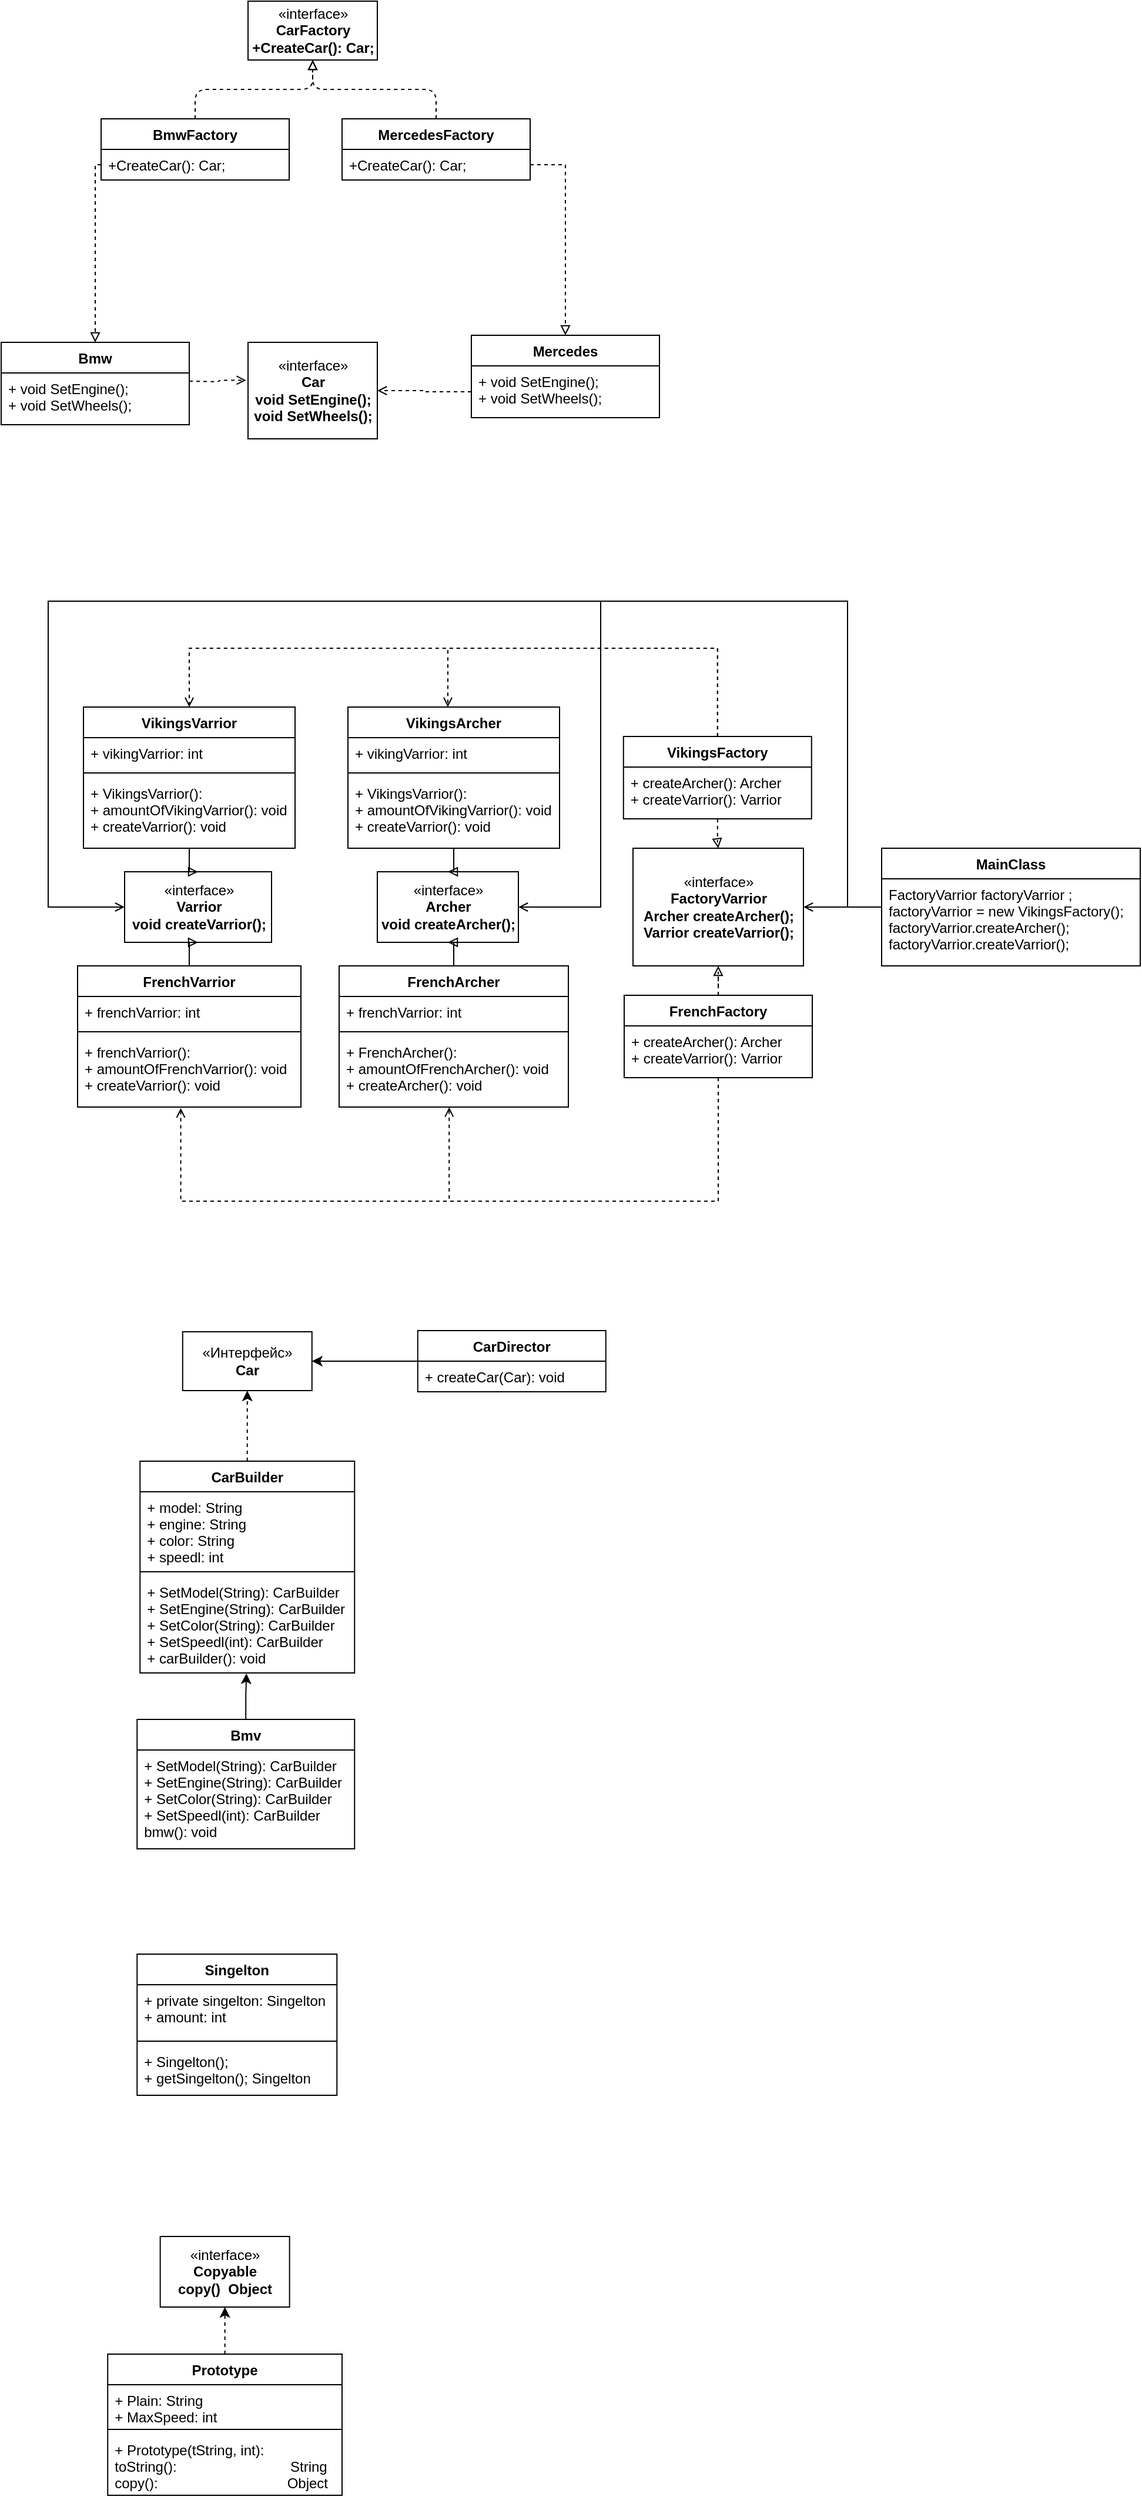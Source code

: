 <mxfile version="15.3.1" type="github">
  <diagram id="Kxp6poQEY132oB3bIeXi" name="Page-1">
    <mxGraphModel dx="1422" dy="762" grid="1" gridSize="10" guides="1" tooltips="1" connect="1" arrows="1" fold="1" page="1" pageScale="1" pageWidth="1169" pageHeight="827" math="0" shadow="0">
      <root>
        <mxCell id="0" />
        <mxCell id="1" parent="0" />
        <mxCell id="DUCGy1akX-EQCA6GD_6j-115" value="" style="group" parent="1" vertex="1" connectable="0">
          <mxGeometry x="100" y="60" width="560" height="430" as="geometry" />
        </mxCell>
        <mxCell id="DUCGy1akX-EQCA6GD_6j-87" value="«interface»&lt;br&gt;&lt;b&gt;CarFactory&lt;br&gt;+CreateCar(): Car;&lt;br&gt;&lt;/b&gt;" style="html=1;" parent="DUCGy1akX-EQCA6GD_6j-115" vertex="1">
          <mxGeometry x="150" width="110" height="50" as="geometry" />
        </mxCell>
        <mxCell id="DUCGy1akX-EQCA6GD_6j-110" style="edgeStyle=orthogonalEdgeStyle;rounded=1;orthogonalLoop=1;jettySize=auto;html=1;entryX=0.5;entryY=1;entryDx=0;entryDy=0;dashed=1;endArrow=block;endFill=0;" parent="DUCGy1akX-EQCA6GD_6j-115" source="DUCGy1akX-EQCA6GD_6j-88" target="DUCGy1akX-EQCA6GD_6j-87" edge="1">
          <mxGeometry relative="1" as="geometry" />
        </mxCell>
        <mxCell id="DUCGy1akX-EQCA6GD_6j-88" value="BmwFactory" style="swimlane;fontStyle=1;align=center;verticalAlign=top;childLayout=stackLayout;horizontal=1;startSize=26;horizontalStack=0;resizeParent=1;resizeParentMax=0;resizeLast=0;collapsible=1;marginBottom=0;" parent="DUCGy1akX-EQCA6GD_6j-115" vertex="1">
          <mxGeometry x="25" y="100" width="160" height="52" as="geometry">
            <mxRectangle x="25" y="100" width="100" height="26" as="alternateBounds" />
          </mxGeometry>
        </mxCell>
        <mxCell id="DUCGy1akX-EQCA6GD_6j-91" value="+CreateCar(): Car;" style="text;strokeColor=none;fillColor=none;align=left;verticalAlign=top;spacingLeft=4;spacingRight=4;overflow=hidden;rotatable=0;points=[[0,0.5],[1,0.5]];portConstraint=eastwest;" parent="DUCGy1akX-EQCA6GD_6j-88" vertex="1">
          <mxGeometry y="26" width="160" height="26" as="geometry" />
        </mxCell>
        <mxCell id="DUCGy1akX-EQCA6GD_6j-109" style="edgeStyle=orthogonalEdgeStyle;rounded=1;orthogonalLoop=1;jettySize=auto;html=1;dashed=1;endArrow=block;endFill=0;" parent="DUCGy1akX-EQCA6GD_6j-115" source="DUCGy1akX-EQCA6GD_6j-92" target="DUCGy1akX-EQCA6GD_6j-87" edge="1">
          <mxGeometry relative="1" as="geometry" />
        </mxCell>
        <mxCell id="DUCGy1akX-EQCA6GD_6j-92" value="MercedesFactory" style="swimlane;fontStyle=1;align=center;verticalAlign=top;childLayout=stackLayout;horizontal=1;startSize=26;horizontalStack=0;resizeParent=1;resizeParentMax=0;resizeLast=0;collapsible=1;marginBottom=0;" parent="DUCGy1akX-EQCA6GD_6j-115" vertex="1">
          <mxGeometry x="230" y="100" width="160" height="52" as="geometry" />
        </mxCell>
        <mxCell id="DUCGy1akX-EQCA6GD_6j-95" value="+CreateCar(): Car;" style="text;strokeColor=none;fillColor=none;align=left;verticalAlign=top;spacingLeft=4;spacingRight=4;overflow=hidden;rotatable=0;points=[[0,0.5],[1,0.5]];portConstraint=eastwest;" parent="DUCGy1akX-EQCA6GD_6j-92" vertex="1">
          <mxGeometry y="26" width="160" height="26" as="geometry" />
        </mxCell>
        <mxCell id="DUCGy1akX-EQCA6GD_6j-96" value="Bmw" style="swimlane;fontStyle=1;align=center;verticalAlign=top;childLayout=stackLayout;horizontal=1;startSize=26;horizontalStack=0;resizeParent=1;resizeParentMax=0;resizeLast=0;collapsible=1;marginBottom=0;" parent="DUCGy1akX-EQCA6GD_6j-115" vertex="1">
          <mxGeometry x="-60" y="290" width="160" height="70" as="geometry" />
        </mxCell>
        <mxCell id="DUCGy1akX-EQCA6GD_6j-99" value="+ void SetEngine();&#xa;+ void SetWheels();" style="text;strokeColor=none;fillColor=none;align=left;verticalAlign=top;spacingLeft=4;spacingRight=4;overflow=hidden;rotatable=0;points=[[0,0.5],[1,0.5]];portConstraint=eastwest;" parent="DUCGy1akX-EQCA6GD_6j-96" vertex="1">
          <mxGeometry y="26" width="160" height="44" as="geometry" />
        </mxCell>
        <mxCell id="DUCGy1akX-EQCA6GD_6j-104" value="«interface»&lt;br&gt;&lt;b&gt;Car&lt;br&gt;void SetEngine();&lt;br&gt;&lt;/b&gt;&lt;b&gt;void SetWheels();&lt;br&gt;&lt;/b&gt;" style="html=1;" parent="DUCGy1akX-EQCA6GD_6j-115" vertex="1">
          <mxGeometry x="150" y="290" width="110" height="82" as="geometry" />
        </mxCell>
        <mxCell id="DUCGy1akX-EQCA6GD_6j-107" style="edgeStyle=orthogonalEdgeStyle;rounded=1;orthogonalLoop=1;jettySize=auto;html=1;entryX=-0.015;entryY=0.393;entryDx=0;entryDy=0;entryPerimeter=0;dashed=1;endArrow=open;endFill=0;" parent="DUCGy1akX-EQCA6GD_6j-115" target="DUCGy1akX-EQCA6GD_6j-104" edge="1">
          <mxGeometry relative="1" as="geometry">
            <mxPoint x="100" y="323" as="sourcePoint" />
          </mxGeometry>
        </mxCell>
        <mxCell id="8ZRqN8sI5yspYNJ6K8ML-2" style="edgeStyle=orthogonalEdgeStyle;rounded=0;orthogonalLoop=1;jettySize=auto;html=1;dashed=1;endArrow=block;endFill=0;" edge="1" parent="DUCGy1akX-EQCA6GD_6j-115" target="DUCGy1akX-EQCA6GD_6j-100">
          <mxGeometry relative="1" as="geometry">
            <mxPoint x="390" y="139" as="sourcePoint" />
            <Array as="points">
              <mxPoint x="420" y="139" />
            </Array>
          </mxGeometry>
        </mxCell>
        <mxCell id="8ZRqN8sI5yspYNJ6K8ML-3" style="edgeStyle=orthogonalEdgeStyle;rounded=0;orthogonalLoop=1;jettySize=auto;html=1;dashed=1;endArrow=block;endFill=0;entryX=0.5;entryY=0;entryDx=0;entryDy=0;" edge="1" parent="DUCGy1akX-EQCA6GD_6j-115" target="DUCGy1akX-EQCA6GD_6j-96">
          <mxGeometry relative="1" as="geometry">
            <mxPoint x="25" y="139" as="sourcePoint" />
            <Array as="points">
              <mxPoint x="20" y="139" />
            </Array>
          </mxGeometry>
        </mxCell>
        <mxCell id="DUCGy1akX-EQCA6GD_6j-100" value="Mercedes" style="swimlane;fontStyle=1;align=center;verticalAlign=top;childLayout=stackLayout;horizontal=1;startSize=26;horizontalStack=0;resizeParent=1;resizeParentMax=0;resizeLast=0;collapsible=1;marginBottom=0;" parent="DUCGy1akX-EQCA6GD_6j-115" vertex="1">
          <mxGeometry x="340" y="284" width="160" height="70" as="geometry" />
        </mxCell>
        <mxCell id="DUCGy1akX-EQCA6GD_6j-103" value="+ void SetEngine();&#xa;+ void SetWheels();" style="text;strokeColor=none;fillColor=none;align=left;verticalAlign=top;spacingLeft=4;spacingRight=4;overflow=hidden;rotatable=0;points=[[0,0.5],[1,0.5]];portConstraint=eastwest;" parent="DUCGy1akX-EQCA6GD_6j-100" vertex="1">
          <mxGeometry y="26" width="160" height="44" as="geometry" />
        </mxCell>
        <mxCell id="8ZRqN8sI5yspYNJ6K8ML-17" style="edgeStyle=orthogonalEdgeStyle;rounded=0;orthogonalLoop=1;jettySize=auto;html=1;dashed=1;endArrow=open;endFill=0;" edge="1" parent="DUCGy1akX-EQCA6GD_6j-115" source="DUCGy1akX-EQCA6GD_6j-103" target="DUCGy1akX-EQCA6GD_6j-104">
          <mxGeometry relative="1" as="geometry" />
        </mxCell>
        <mxCell id="yXg3MDsQeuZ9VUyfZlRp-29" value="" style="group" parent="1" vertex="1" connectable="0">
          <mxGeometry x="155.63" y="1190" width="398.75" height="440.5" as="geometry" />
        </mxCell>
        <mxCell id="yXg3MDsQeuZ9VUyfZlRp-1" value="&lt;font style=&quot;vertical-align: inherit&quot;&gt;&lt;font style=&quot;vertical-align: inherit&quot;&gt;«Интерфейс» &lt;/font&gt;&lt;/font&gt;&lt;br&gt;&lt;b&gt;&lt;font style=&quot;vertical-align: inherit&quot;&gt;&lt;font style=&quot;vertical-align: inherit&quot;&gt;Car&lt;/font&gt;&lt;/font&gt;&lt;/b&gt;" style="html=1;" parent="yXg3MDsQeuZ9VUyfZlRp-29" vertex="1">
          <mxGeometry x="38.75" y="1" width="110" height="50" as="geometry" />
        </mxCell>
        <mxCell id="yXg3MDsQeuZ9VUyfZlRp-16" style="edgeStyle=orthogonalEdgeStyle;rounded=0;orthogonalLoop=1;jettySize=auto;html=1;entryX=0.5;entryY=1;entryDx=0;entryDy=0;dashed=1;" parent="yXg3MDsQeuZ9VUyfZlRp-29" source="yXg3MDsQeuZ9VUyfZlRp-12" target="yXg3MDsQeuZ9VUyfZlRp-1" edge="1">
          <mxGeometry relative="1" as="geometry" />
        </mxCell>
        <mxCell id="yXg3MDsQeuZ9VUyfZlRp-12" value="CarBuilder" style="swimlane;fontStyle=1;align=center;verticalAlign=top;childLayout=stackLayout;horizontal=1;startSize=26;horizontalStack=0;resizeParent=1;resizeParentMax=0;resizeLast=0;collapsible=1;marginBottom=0;" parent="yXg3MDsQeuZ9VUyfZlRp-29" vertex="1">
          <mxGeometry x="2.5" y="111" width="182.5" height="180" as="geometry" />
        </mxCell>
        <mxCell id="yXg3MDsQeuZ9VUyfZlRp-13" value="+ model: String&#xa;+ engine: String&#xa;+ color: String&#xa;+ speedl: int" style="text;strokeColor=none;fillColor=none;align=left;verticalAlign=top;spacingLeft=4;spacingRight=4;overflow=hidden;rotatable=0;points=[[0,0.5],[1,0.5]];portConstraint=eastwest;" parent="yXg3MDsQeuZ9VUyfZlRp-12" vertex="1">
          <mxGeometry y="26" width="182.5" height="64" as="geometry" />
        </mxCell>
        <mxCell id="yXg3MDsQeuZ9VUyfZlRp-14" value="" style="line;strokeWidth=1;fillColor=none;align=left;verticalAlign=middle;spacingTop=-1;spacingLeft=3;spacingRight=3;rotatable=0;labelPosition=right;points=[];portConstraint=eastwest;" parent="yXg3MDsQeuZ9VUyfZlRp-12" vertex="1">
          <mxGeometry y="90" width="182.5" height="8" as="geometry" />
        </mxCell>
        <mxCell id="yXg3MDsQeuZ9VUyfZlRp-15" value="+ SetModel(String): CarBuilder&#xa;+ SetEngine(String): CarBuilder&#xa;+ SetColor(String): CarBuilder&#xa;+ SetSpeedl(int): CarBuilder&#xa;+ carBuilder(): void" style="text;strokeColor=none;fillColor=none;align=left;verticalAlign=top;spacingLeft=4;spacingRight=4;overflow=hidden;rotatable=0;points=[[0,0.5],[1,0.5]];portConstraint=eastwest;" parent="yXg3MDsQeuZ9VUyfZlRp-12" vertex="1">
          <mxGeometry y="98" width="182.5" height="82" as="geometry" />
        </mxCell>
        <mxCell id="yXg3MDsQeuZ9VUyfZlRp-22" style="edgeStyle=orthogonalEdgeStyle;rounded=0;orthogonalLoop=1;jettySize=auto;html=1;entryX=0.496;entryY=1.005;entryDx=0;entryDy=0;entryPerimeter=0;" parent="yXg3MDsQeuZ9VUyfZlRp-29" source="yXg3MDsQeuZ9VUyfZlRp-17" target="yXg3MDsQeuZ9VUyfZlRp-15" edge="1">
          <mxGeometry relative="1" as="geometry" />
        </mxCell>
        <mxCell id="yXg3MDsQeuZ9VUyfZlRp-17" value="Bmv" style="swimlane;fontStyle=1;align=center;verticalAlign=top;childLayout=stackLayout;horizontal=1;startSize=26;horizontalStack=0;resizeParent=1;resizeParentMax=0;resizeLast=0;collapsible=1;marginBottom=0;" parent="yXg3MDsQeuZ9VUyfZlRp-29" vertex="1">
          <mxGeometry y="330.5" width="185" height="110" as="geometry" />
        </mxCell>
        <mxCell id="yXg3MDsQeuZ9VUyfZlRp-20" value="+ SetModel(String): CarBuilder&#xa;+ SetEngine(String): CarBuilder&#xa;+ SetColor(String): CarBuilder&#xa;+ SetSpeedl(int): CarBuilder&#xa;bmw(): void" style="text;strokeColor=none;fillColor=none;align=left;verticalAlign=top;spacingLeft=4;spacingRight=4;overflow=hidden;rotatable=0;points=[[0,0.5],[1,0.5]];portConstraint=eastwest;" parent="yXg3MDsQeuZ9VUyfZlRp-17" vertex="1">
          <mxGeometry y="26" width="185" height="84" as="geometry" />
        </mxCell>
        <mxCell id="yXg3MDsQeuZ9VUyfZlRp-27" style="edgeStyle=orthogonalEdgeStyle;rounded=0;orthogonalLoop=1;jettySize=auto;html=1;entryX=1;entryY=0.5;entryDx=0;entryDy=0;" parent="yXg3MDsQeuZ9VUyfZlRp-29" source="yXg3MDsQeuZ9VUyfZlRp-23" target="yXg3MDsQeuZ9VUyfZlRp-1" edge="1">
          <mxGeometry relative="1" as="geometry" />
        </mxCell>
        <mxCell id="yXg3MDsQeuZ9VUyfZlRp-23" value="CarDirector" style="swimlane;fontStyle=1;align=center;verticalAlign=top;childLayout=stackLayout;horizontal=1;startSize=26;horizontalStack=0;resizeParent=1;resizeParentMax=0;resizeLast=0;collapsible=1;marginBottom=0;" parent="yXg3MDsQeuZ9VUyfZlRp-29" vertex="1">
          <mxGeometry x="238.75" width="160" height="52" as="geometry" />
        </mxCell>
        <mxCell id="yXg3MDsQeuZ9VUyfZlRp-26" value="+ createCar(Car): void" style="text;strokeColor=none;fillColor=none;align=left;verticalAlign=top;spacingLeft=4;spacingRight=4;overflow=hidden;rotatable=0;points=[[0,0.5],[1,0.5]];portConstraint=eastwest;" parent="yXg3MDsQeuZ9VUyfZlRp-23" vertex="1">
          <mxGeometry y="26" width="160" height="26" as="geometry" />
        </mxCell>
        <mxCell id="yXg3MDsQeuZ9VUyfZlRp-30" value="Singelton" style="swimlane;fontStyle=1;align=center;verticalAlign=top;childLayout=stackLayout;horizontal=1;startSize=26;horizontalStack=0;resizeParent=1;resizeParentMax=0;resizeLast=0;collapsible=1;marginBottom=0;" parent="1" vertex="1">
          <mxGeometry x="155.63" y="1720" width="170" height="120" as="geometry" />
        </mxCell>
        <mxCell id="yXg3MDsQeuZ9VUyfZlRp-31" value="+ private singelton: Singelton&#xa;+ amount: int" style="text;strokeColor=none;fillColor=none;align=left;verticalAlign=top;spacingLeft=4;spacingRight=4;overflow=hidden;rotatable=0;points=[[0,0.5],[1,0.5]];portConstraint=eastwest;" parent="yXg3MDsQeuZ9VUyfZlRp-30" vertex="1">
          <mxGeometry y="26" width="170" height="44" as="geometry" />
        </mxCell>
        <mxCell id="yXg3MDsQeuZ9VUyfZlRp-32" value="" style="line;strokeWidth=1;fillColor=none;align=left;verticalAlign=middle;spacingTop=-1;spacingLeft=3;spacingRight=3;rotatable=0;labelPosition=right;points=[];portConstraint=eastwest;" parent="yXg3MDsQeuZ9VUyfZlRp-30" vertex="1">
          <mxGeometry y="70" width="170" height="8" as="geometry" />
        </mxCell>
        <mxCell id="yXg3MDsQeuZ9VUyfZlRp-33" value="+ Singelton();&#xa;+ getSingelton(); Singelton" style="text;strokeColor=none;fillColor=none;align=left;verticalAlign=top;spacingLeft=4;spacingRight=4;overflow=hidden;rotatable=0;points=[[0,0.5],[1,0.5]];portConstraint=eastwest;" parent="yXg3MDsQeuZ9VUyfZlRp-30" vertex="1">
          <mxGeometry y="78" width="170" height="42" as="geometry" />
        </mxCell>
        <mxCell id="MzN44f-9v9rWEkADiWaT-1" value="" style="group" vertex="1" connectable="0" parent="1">
          <mxGeometry x="80" y="570" width="929" height="510" as="geometry" />
        </mxCell>
        <mxCell id="Z1zdmZ84ZDwFvoUXZDwQ-1" value="«interface»&lt;br&gt;&lt;b&gt;Varrior&lt;br&gt;void createVarrior();&lt;br&gt;&lt;/b&gt;" style="html=1;" parent="MzN44f-9v9rWEkADiWaT-1" vertex="1">
          <mxGeometry x="65" y="230" width="125" height="60" as="geometry" />
        </mxCell>
        <mxCell id="Z1zdmZ84ZDwFvoUXZDwQ-2" value="«interface»&lt;br&gt;&lt;b&gt;Archer&lt;br&gt;void createArcher();&lt;br&gt;&lt;/b&gt;" style="html=1;" parent="MzN44f-9v9rWEkADiWaT-1" vertex="1">
          <mxGeometry x="280" y="230" width="120" height="60" as="geometry" />
        </mxCell>
        <mxCell id="Z1zdmZ84ZDwFvoUXZDwQ-13" style="edgeStyle=orthogonalEdgeStyle;rounded=0;orthogonalLoop=1;jettySize=auto;html=1;endArrow=block;endFill=0;" parent="MzN44f-9v9rWEkADiWaT-1" source="Z1zdmZ84ZDwFvoUXZDwQ-3" target="Z1zdmZ84ZDwFvoUXZDwQ-1" edge="1">
          <mxGeometry relative="1" as="geometry" />
        </mxCell>
        <mxCell id="Z1zdmZ84ZDwFvoUXZDwQ-3" value="VikingsVarrior" style="swimlane;fontStyle=1;align=center;verticalAlign=top;childLayout=stackLayout;horizontal=1;startSize=26;horizontalStack=0;resizeParent=1;resizeParentMax=0;resizeLast=0;collapsible=1;marginBottom=0;" parent="MzN44f-9v9rWEkADiWaT-1" vertex="1">
          <mxGeometry x="30" y="90" width="180" height="120" as="geometry" />
        </mxCell>
        <mxCell id="Z1zdmZ84ZDwFvoUXZDwQ-4" value="+ vikingVarrior: int" style="text;strokeColor=none;fillColor=none;align=left;verticalAlign=top;spacingLeft=4;spacingRight=4;overflow=hidden;rotatable=0;points=[[0,0.5],[1,0.5]];portConstraint=eastwest;" parent="Z1zdmZ84ZDwFvoUXZDwQ-3" vertex="1">
          <mxGeometry y="26" width="180" height="26" as="geometry" />
        </mxCell>
        <mxCell id="Z1zdmZ84ZDwFvoUXZDwQ-5" value="" style="line;strokeWidth=1;fillColor=none;align=left;verticalAlign=middle;spacingTop=-1;spacingLeft=3;spacingRight=3;rotatable=0;labelPosition=right;points=[];portConstraint=eastwest;" parent="Z1zdmZ84ZDwFvoUXZDwQ-3" vertex="1">
          <mxGeometry y="52" width="180" height="8" as="geometry" />
        </mxCell>
        <mxCell id="Z1zdmZ84ZDwFvoUXZDwQ-6" value="+ VikingsVarrior(): &#xa;+ amountOfVikingVarrior(): void&#xa;+ createVarrior(): void" style="text;strokeColor=none;fillColor=none;align=left;verticalAlign=top;spacingLeft=4;spacingRight=4;overflow=hidden;rotatable=0;points=[[0,0.5],[1,0.5]];portConstraint=eastwest;" parent="Z1zdmZ84ZDwFvoUXZDwQ-3" vertex="1">
          <mxGeometry y="60" width="180" height="60" as="geometry" />
        </mxCell>
        <mxCell id="Z1zdmZ84ZDwFvoUXZDwQ-12" style="edgeStyle=orthogonalEdgeStyle;rounded=0;orthogonalLoop=1;jettySize=auto;html=1;endArrow=block;endFill=0;" parent="MzN44f-9v9rWEkADiWaT-1" source="Z1zdmZ84ZDwFvoUXZDwQ-8" target="Z1zdmZ84ZDwFvoUXZDwQ-2" edge="1">
          <mxGeometry relative="1" as="geometry" />
        </mxCell>
        <mxCell id="Z1zdmZ84ZDwFvoUXZDwQ-8" value="VikingsArcher" style="swimlane;fontStyle=1;align=center;verticalAlign=top;childLayout=stackLayout;horizontal=1;startSize=26;horizontalStack=0;resizeParent=1;resizeParentMax=0;resizeLast=0;collapsible=1;marginBottom=0;" parent="MzN44f-9v9rWEkADiWaT-1" vertex="1">
          <mxGeometry x="255" y="90" width="180" height="120" as="geometry" />
        </mxCell>
        <mxCell id="Z1zdmZ84ZDwFvoUXZDwQ-9" value="+ vikingVarrior: int" style="text;strokeColor=none;fillColor=none;align=left;verticalAlign=top;spacingLeft=4;spacingRight=4;overflow=hidden;rotatable=0;points=[[0,0.5],[1,0.5]];portConstraint=eastwest;" parent="Z1zdmZ84ZDwFvoUXZDwQ-8" vertex="1">
          <mxGeometry y="26" width="180" height="26" as="geometry" />
        </mxCell>
        <mxCell id="Z1zdmZ84ZDwFvoUXZDwQ-10" value="" style="line;strokeWidth=1;fillColor=none;align=left;verticalAlign=middle;spacingTop=-1;spacingLeft=3;spacingRight=3;rotatable=0;labelPosition=right;points=[];portConstraint=eastwest;" parent="Z1zdmZ84ZDwFvoUXZDwQ-8" vertex="1">
          <mxGeometry y="52" width="180" height="8" as="geometry" />
        </mxCell>
        <mxCell id="Z1zdmZ84ZDwFvoUXZDwQ-11" value="+ VikingsVarrior(): &#xa;+ amountOfVikingVarrior(): void&#xa;+ createVarrior(): void" style="text;strokeColor=none;fillColor=none;align=left;verticalAlign=top;spacingLeft=4;spacingRight=4;overflow=hidden;rotatable=0;points=[[0,0.5],[1,0.5]];portConstraint=eastwest;" parent="Z1zdmZ84ZDwFvoUXZDwQ-8" vertex="1">
          <mxGeometry y="60" width="180" height="60" as="geometry" />
        </mxCell>
        <mxCell id="Z1zdmZ84ZDwFvoUXZDwQ-19" style="edgeStyle=orthogonalEdgeStyle;rounded=0;orthogonalLoop=1;jettySize=auto;html=1;endArrow=block;endFill=0;" parent="MzN44f-9v9rWEkADiWaT-1" source="Z1zdmZ84ZDwFvoUXZDwQ-14" target="Z1zdmZ84ZDwFvoUXZDwQ-1" edge="1">
          <mxGeometry relative="1" as="geometry" />
        </mxCell>
        <mxCell id="Z1zdmZ84ZDwFvoUXZDwQ-14" value="FrenchVarrior" style="swimlane;fontStyle=1;align=center;verticalAlign=top;childLayout=stackLayout;horizontal=1;startSize=26;horizontalStack=0;resizeParent=1;resizeParentMax=0;resizeLast=0;collapsible=1;marginBottom=0;" parent="MzN44f-9v9rWEkADiWaT-1" vertex="1">
          <mxGeometry x="25" y="310" width="190" height="120" as="geometry" />
        </mxCell>
        <mxCell id="Z1zdmZ84ZDwFvoUXZDwQ-15" value="+ frenchVarrior: int" style="text;strokeColor=none;fillColor=none;align=left;verticalAlign=top;spacingLeft=4;spacingRight=4;overflow=hidden;rotatable=0;points=[[0,0.5],[1,0.5]];portConstraint=eastwest;" parent="Z1zdmZ84ZDwFvoUXZDwQ-14" vertex="1">
          <mxGeometry y="26" width="190" height="26" as="geometry" />
        </mxCell>
        <mxCell id="Z1zdmZ84ZDwFvoUXZDwQ-16" value="" style="line;strokeWidth=1;fillColor=none;align=left;verticalAlign=middle;spacingTop=-1;spacingLeft=3;spacingRight=3;rotatable=0;labelPosition=right;points=[];portConstraint=eastwest;" parent="Z1zdmZ84ZDwFvoUXZDwQ-14" vertex="1">
          <mxGeometry y="52" width="190" height="8" as="geometry" />
        </mxCell>
        <mxCell id="Z1zdmZ84ZDwFvoUXZDwQ-17" value="+ frenchVarrior(): &#xa;+ amountOfFrenchVarrior(): void&#xa;+ createVarrior(): void" style="text;strokeColor=none;fillColor=none;align=left;verticalAlign=top;spacingLeft=4;spacingRight=4;overflow=hidden;rotatable=0;points=[[0,0.5],[1,0.5]];portConstraint=eastwest;" parent="Z1zdmZ84ZDwFvoUXZDwQ-14" vertex="1">
          <mxGeometry y="60" width="190" height="60" as="geometry" />
        </mxCell>
        <mxCell id="Z1zdmZ84ZDwFvoUXZDwQ-24" style="edgeStyle=orthogonalEdgeStyle;rounded=0;orthogonalLoop=1;jettySize=auto;html=1;endArrow=block;endFill=0;" parent="MzN44f-9v9rWEkADiWaT-1" source="Z1zdmZ84ZDwFvoUXZDwQ-20" target="Z1zdmZ84ZDwFvoUXZDwQ-2" edge="1">
          <mxGeometry relative="1" as="geometry" />
        </mxCell>
        <mxCell id="Z1zdmZ84ZDwFvoUXZDwQ-20" value="FrenchArcher" style="swimlane;fontStyle=1;align=center;verticalAlign=top;childLayout=stackLayout;horizontal=1;startSize=26;horizontalStack=0;resizeParent=1;resizeParentMax=0;resizeLast=0;collapsible=1;marginBottom=0;" parent="MzN44f-9v9rWEkADiWaT-1" vertex="1">
          <mxGeometry x="247.5" y="310" width="195" height="120" as="geometry" />
        </mxCell>
        <mxCell id="Z1zdmZ84ZDwFvoUXZDwQ-21" value="+ frenchVarrior: int" style="text;strokeColor=none;fillColor=none;align=left;verticalAlign=top;spacingLeft=4;spacingRight=4;overflow=hidden;rotatable=0;points=[[0,0.5],[1,0.5]];portConstraint=eastwest;" parent="Z1zdmZ84ZDwFvoUXZDwQ-20" vertex="1">
          <mxGeometry y="26" width="195" height="26" as="geometry" />
        </mxCell>
        <mxCell id="Z1zdmZ84ZDwFvoUXZDwQ-22" value="" style="line;strokeWidth=1;fillColor=none;align=left;verticalAlign=middle;spacingTop=-1;spacingLeft=3;spacingRight=3;rotatable=0;labelPosition=right;points=[];portConstraint=eastwest;" parent="Z1zdmZ84ZDwFvoUXZDwQ-20" vertex="1">
          <mxGeometry y="52" width="195" height="8" as="geometry" />
        </mxCell>
        <mxCell id="Z1zdmZ84ZDwFvoUXZDwQ-23" value="+ FrenchArcher(): &#xa;+ amountOfFrenchArcher(): void&#xa;+ createArcher(): void" style="text;strokeColor=none;fillColor=none;align=left;verticalAlign=top;spacingLeft=4;spacingRight=4;overflow=hidden;rotatable=0;points=[[0,0.5],[1,0.5]];portConstraint=eastwest;" parent="Z1zdmZ84ZDwFvoUXZDwQ-20" vertex="1">
          <mxGeometry y="60" width="195" height="60" as="geometry" />
        </mxCell>
        <mxCell id="Z1zdmZ84ZDwFvoUXZDwQ-25" value="«interface»&lt;br&gt;&lt;b&gt;FactoryVarrior&lt;br&gt;Archer createArcher();&lt;br&gt;Varrior createVarrior();&lt;br&gt;&lt;/b&gt;" style="html=1;" parent="MzN44f-9v9rWEkADiWaT-1" vertex="1">
          <mxGeometry x="497.5" y="210" width="145" height="100" as="geometry" />
        </mxCell>
        <mxCell id="Z1zdmZ84ZDwFvoUXZDwQ-32" style="edgeStyle=orthogonalEdgeStyle;rounded=0;orthogonalLoop=1;jettySize=auto;html=1;endArrow=block;endFill=0;dashed=1;" parent="MzN44f-9v9rWEkADiWaT-1" source="Z1zdmZ84ZDwFvoUXZDwQ-26" target="Z1zdmZ84ZDwFvoUXZDwQ-25" edge="1">
          <mxGeometry relative="1" as="geometry" />
        </mxCell>
        <mxCell id="Z1zdmZ84ZDwFvoUXZDwQ-35" style="edgeStyle=orthogonalEdgeStyle;rounded=0;orthogonalLoop=1;jettySize=auto;html=1;dashed=1;endArrow=open;endFill=0;entryX=0.5;entryY=0;entryDx=0;entryDy=0;" parent="MzN44f-9v9rWEkADiWaT-1" source="Z1zdmZ84ZDwFvoUXZDwQ-26" target="Z1zdmZ84ZDwFvoUXZDwQ-3" edge="1">
          <mxGeometry relative="1" as="geometry">
            <mxPoint x="130" y="90" as="targetPoint" />
            <Array as="points">
              <mxPoint x="569" y="40" />
              <mxPoint x="120" y="40" />
            </Array>
          </mxGeometry>
        </mxCell>
        <mxCell id="Z1zdmZ84ZDwFvoUXZDwQ-36" style="edgeStyle=orthogonalEdgeStyle;rounded=0;orthogonalLoop=1;jettySize=auto;html=1;entryX=0.472;entryY=0;entryDx=0;entryDy=0;entryPerimeter=0;dashed=1;endArrow=open;endFill=0;" parent="MzN44f-9v9rWEkADiWaT-1" source="Z1zdmZ84ZDwFvoUXZDwQ-26" target="Z1zdmZ84ZDwFvoUXZDwQ-8" edge="1">
          <mxGeometry relative="1" as="geometry">
            <Array as="points">
              <mxPoint x="569" y="40" />
              <mxPoint x="340" y="40" />
            </Array>
          </mxGeometry>
        </mxCell>
        <mxCell id="Z1zdmZ84ZDwFvoUXZDwQ-26" value="VikingsFactory" style="swimlane;fontStyle=1;align=center;verticalAlign=top;childLayout=stackLayout;horizontal=1;startSize=26;horizontalStack=0;resizeParent=1;resizeParentMax=0;resizeLast=0;collapsible=1;marginBottom=0;" parent="MzN44f-9v9rWEkADiWaT-1" vertex="1">
          <mxGeometry x="489.38" y="115" width="160" height="70" as="geometry" />
        </mxCell>
        <mxCell id="Z1zdmZ84ZDwFvoUXZDwQ-29" value="+ createArcher(): Archer&#xa;+ createVarrior(): Varrior" style="text;strokeColor=none;fillColor=none;align=left;verticalAlign=top;spacingLeft=4;spacingRight=4;overflow=hidden;rotatable=0;points=[[0,0.5],[1,0.5]];portConstraint=eastwest;" parent="Z1zdmZ84ZDwFvoUXZDwQ-26" vertex="1">
          <mxGeometry y="26" width="160" height="44" as="geometry" />
        </mxCell>
        <mxCell id="Z1zdmZ84ZDwFvoUXZDwQ-33" style="edgeStyle=orthogonalEdgeStyle;rounded=0;orthogonalLoop=1;jettySize=auto;html=1;dashed=1;endArrow=block;endFill=0;" parent="MzN44f-9v9rWEkADiWaT-1" source="Z1zdmZ84ZDwFvoUXZDwQ-30" target="Z1zdmZ84ZDwFvoUXZDwQ-25" edge="1">
          <mxGeometry relative="1" as="geometry" />
        </mxCell>
        <mxCell id="Z1zdmZ84ZDwFvoUXZDwQ-37" style="edgeStyle=orthogonalEdgeStyle;rounded=0;orthogonalLoop=1;jettySize=auto;html=1;dashed=1;endArrow=open;endFill=0;entryX=0.462;entryY=1.015;entryDx=0;entryDy=0;entryPerimeter=0;" parent="MzN44f-9v9rWEkADiWaT-1" source="Z1zdmZ84ZDwFvoUXZDwQ-30" target="Z1zdmZ84ZDwFvoUXZDwQ-17" edge="1">
          <mxGeometry relative="1" as="geometry">
            <Array as="points">
              <mxPoint x="570" y="510" />
              <mxPoint x="113" y="510" />
            </Array>
          </mxGeometry>
        </mxCell>
        <mxCell id="Z1zdmZ84ZDwFvoUXZDwQ-38" style="edgeStyle=orthogonalEdgeStyle;rounded=0;orthogonalLoop=1;jettySize=auto;html=1;entryX=0.48;entryY=1.003;entryDx=0;entryDy=0;entryPerimeter=0;dashed=1;endArrow=open;endFill=0;" parent="MzN44f-9v9rWEkADiWaT-1" source="Z1zdmZ84ZDwFvoUXZDwQ-30" target="Z1zdmZ84ZDwFvoUXZDwQ-23" edge="1">
          <mxGeometry relative="1" as="geometry">
            <Array as="points">
              <mxPoint x="570" y="510" />
              <mxPoint x="341" y="510" />
            </Array>
          </mxGeometry>
        </mxCell>
        <mxCell id="Z1zdmZ84ZDwFvoUXZDwQ-30" value="FrenchFactory" style="swimlane;fontStyle=1;align=center;verticalAlign=top;childLayout=stackLayout;horizontal=1;startSize=26;horizontalStack=0;resizeParent=1;resizeParentMax=0;resizeLast=0;collapsible=1;marginBottom=0;" parent="MzN44f-9v9rWEkADiWaT-1" vertex="1">
          <mxGeometry x="490" y="335" width="160" height="70" as="geometry" />
        </mxCell>
        <mxCell id="Z1zdmZ84ZDwFvoUXZDwQ-31" value="+ createArcher(): Archer&#xa;+ createVarrior(): Varrior" style="text;strokeColor=none;fillColor=none;align=left;verticalAlign=top;spacingLeft=4;spacingRight=4;overflow=hidden;rotatable=0;points=[[0,0.5],[1,0.5]];portConstraint=eastwest;" parent="Z1zdmZ84ZDwFvoUXZDwQ-30" vertex="1">
          <mxGeometry y="26" width="160" height="44" as="geometry" />
        </mxCell>
        <mxCell id="Z1zdmZ84ZDwFvoUXZDwQ-43" style="edgeStyle=orthogonalEdgeStyle;rounded=0;orthogonalLoop=1;jettySize=auto;html=1;endArrow=open;endFill=0;" parent="MzN44f-9v9rWEkADiWaT-1" source="Z1zdmZ84ZDwFvoUXZDwQ-39" target="Z1zdmZ84ZDwFvoUXZDwQ-25" edge="1">
          <mxGeometry relative="1" as="geometry" />
        </mxCell>
        <mxCell id="Z1zdmZ84ZDwFvoUXZDwQ-44" style="edgeStyle=orthogonalEdgeStyle;rounded=0;orthogonalLoop=1;jettySize=auto;html=1;entryX=0;entryY=0.5;entryDx=0;entryDy=0;endArrow=open;endFill=0;" parent="MzN44f-9v9rWEkADiWaT-1" source="Z1zdmZ84ZDwFvoUXZDwQ-39" target="Z1zdmZ84ZDwFvoUXZDwQ-1" edge="1">
          <mxGeometry relative="1" as="geometry">
            <Array as="points">
              <mxPoint x="680" y="260" />
              <mxPoint x="680" />
              <mxPoint />
              <mxPoint y="260" />
            </Array>
          </mxGeometry>
        </mxCell>
        <mxCell id="Z1zdmZ84ZDwFvoUXZDwQ-39" value="MainClass" style="swimlane;fontStyle=1;align=center;verticalAlign=top;childLayout=stackLayout;horizontal=1;startSize=26;horizontalStack=0;resizeParent=1;resizeParentMax=0;resizeLast=0;collapsible=1;marginBottom=0;" parent="MzN44f-9v9rWEkADiWaT-1" vertex="1">
          <mxGeometry x="709" y="210" width="220" height="100" as="geometry" />
        </mxCell>
        <mxCell id="Z1zdmZ84ZDwFvoUXZDwQ-42" value="FactoryVarrior factoryVarrior ;&#xa;factoryVarrior = new VikingsFactory();&#xa;factoryVarrior.createArcher();&#xa;factoryVarrior.createVarrior();" style="text;strokeColor=none;fillColor=none;align=left;verticalAlign=top;spacingLeft=4;spacingRight=4;overflow=hidden;rotatable=0;points=[[0,0.5],[1,0.5]];portConstraint=eastwest;" parent="Z1zdmZ84ZDwFvoUXZDwQ-39" vertex="1">
          <mxGeometry y="26" width="220" height="74" as="geometry" />
        </mxCell>
        <mxCell id="Z1zdmZ84ZDwFvoUXZDwQ-46" style="edgeStyle=orthogonalEdgeStyle;rounded=0;orthogonalLoop=1;jettySize=auto;html=1;entryX=1;entryY=0.5;entryDx=0;entryDy=0;endArrow=open;endFill=0;" parent="MzN44f-9v9rWEkADiWaT-1" source="Z1zdmZ84ZDwFvoUXZDwQ-42" target="Z1zdmZ84ZDwFvoUXZDwQ-2" edge="1">
          <mxGeometry relative="1" as="geometry">
            <Array as="points">
              <mxPoint x="680" y="260" />
              <mxPoint x="680" />
              <mxPoint x="470" />
              <mxPoint x="470" y="260" />
            </Array>
          </mxGeometry>
        </mxCell>
        <mxCell id="8ZRqN8sI5yspYNJ6K8ML-9" value="«interface»&lt;br&gt;&lt;b&gt;Copyable&lt;br&gt;copy()&amp;nbsp; Object&lt;br&gt;&lt;/b&gt;" style="html=1;" vertex="1" parent="1">
          <mxGeometry x="175.31" y="1960" width="110" height="60" as="geometry" />
        </mxCell>
        <mxCell id="8ZRqN8sI5yspYNJ6K8ML-15" style="edgeStyle=orthogonalEdgeStyle;rounded=0;orthogonalLoop=1;jettySize=auto;html=1;dashed=1;endArrow=classic;endFill=1;" edge="1" parent="1" source="8ZRqN8sI5yspYNJ6K8ML-10" target="8ZRqN8sI5yspYNJ6K8ML-9">
          <mxGeometry relative="1" as="geometry" />
        </mxCell>
        <mxCell id="8ZRqN8sI5yspYNJ6K8ML-10" value="Prototype" style="swimlane;fontStyle=1;align=center;verticalAlign=top;childLayout=stackLayout;horizontal=1;startSize=26;horizontalStack=0;resizeParent=1;resizeParentMax=0;resizeLast=0;collapsible=1;marginBottom=0;" vertex="1" parent="1">
          <mxGeometry x="130.63" y="2060" width="199.37" height="120" as="geometry" />
        </mxCell>
        <mxCell id="8ZRqN8sI5yspYNJ6K8ML-11" value="+ Plain: String&#xa;+ MaxSpeed: int" style="text;strokeColor=none;fillColor=none;align=left;verticalAlign=top;spacingLeft=4;spacingRight=4;overflow=hidden;rotatable=0;points=[[0,0.5],[1,0.5]];portConstraint=eastwest;" vertex="1" parent="8ZRqN8sI5yspYNJ6K8ML-10">
          <mxGeometry y="26" width="199.37" height="34" as="geometry" />
        </mxCell>
        <mxCell id="8ZRqN8sI5yspYNJ6K8ML-12" value="" style="line;strokeWidth=1;fillColor=none;align=left;verticalAlign=middle;spacingTop=-1;spacingLeft=3;spacingRight=3;rotatable=0;labelPosition=right;points=[];portConstraint=eastwest;" vertex="1" parent="8ZRqN8sI5yspYNJ6K8ML-10">
          <mxGeometry y="60" width="199.37" height="8" as="geometry" />
        </mxCell>
        <mxCell id="8ZRqN8sI5yspYNJ6K8ML-13" value="+ Prototype(tString, int):  &#xa;toString():                             String&#xa;copy():                                 Object" style="text;strokeColor=none;fillColor=none;align=left;verticalAlign=top;spacingLeft=4;spacingRight=4;overflow=hidden;rotatable=0;points=[[0,0.5],[1,0.5]];portConstraint=eastwest;" vertex="1" parent="8ZRqN8sI5yspYNJ6K8ML-10">
          <mxGeometry y="68" width="199.37" height="52" as="geometry" />
        </mxCell>
      </root>
    </mxGraphModel>
  </diagram>
</mxfile>
